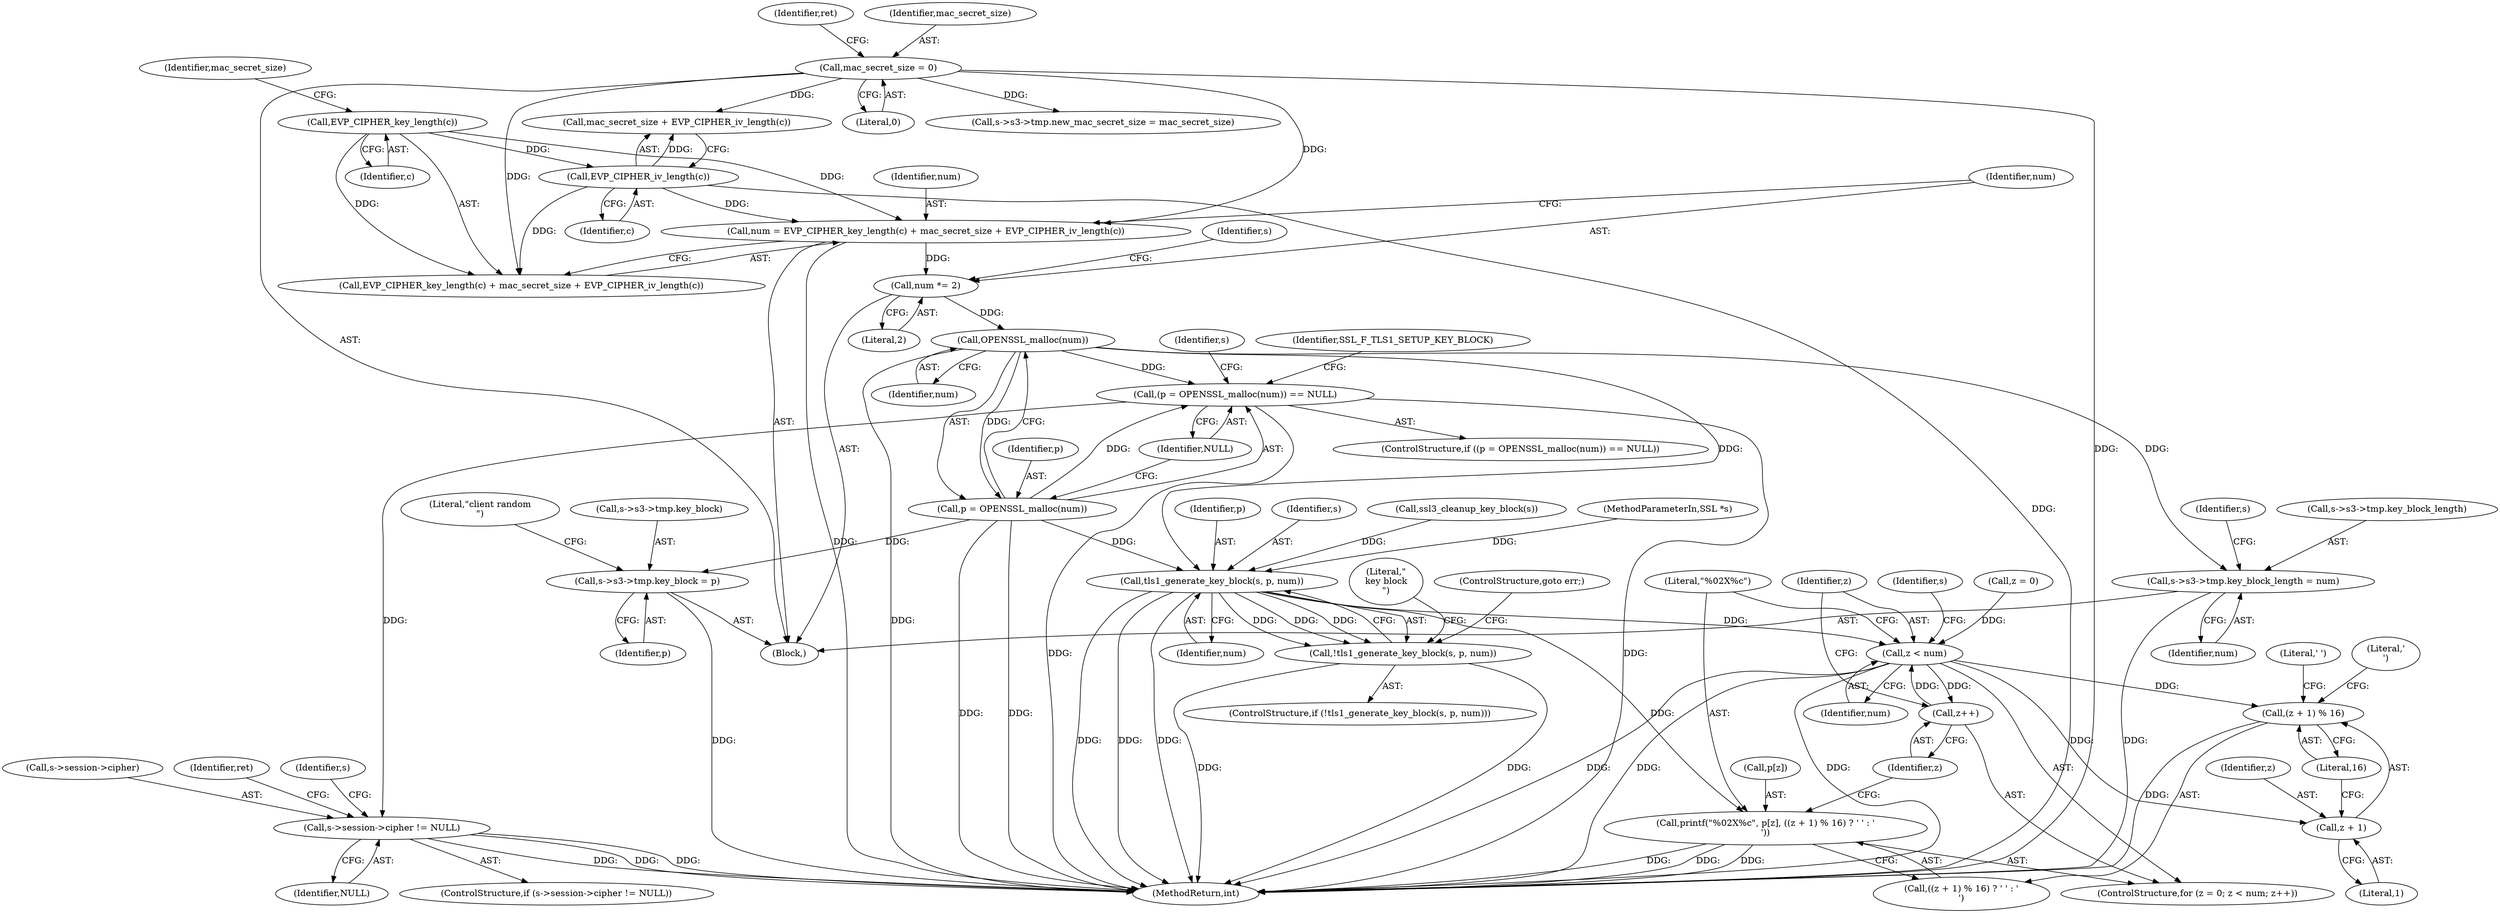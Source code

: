 digraph "0_openssl_4ad93618d26a3ea23d36ad5498ff4f59eff3a4d2_5@integer" {
"1000194" [label="(Call,num = EVP_CIPHER_key_length(c) + mac_secret_size + EVP_CIPHER_iv_length(c))"];
"1000197" [label="(Call,EVP_CIPHER_key_length(c))"];
"1000114" [label="(Call,mac_secret_size = 0)"];
"1000201" [label="(Call,EVP_CIPHER_iv_length(c))"];
"1000203" [label="(Call,num *= 2)"];
"1000212" [label="(Call,OPENSSL_malloc(num))"];
"1000209" [label="(Call,(p = OPENSSL_malloc(num)) == NULL)"];
"1000389" [label="(Call,s->session->cipher != NULL)"];
"1000210" [label="(Call,p = OPENSSL_malloc(num))"];
"1000229" [label="(Call,s->s3->tmp.key_block = p)"];
"1000334" [label="(Call,tls1_generate_key_block(s, p, num))"];
"1000333" [label="(Call,!tls1_generate_key_block(s, p, num))"];
"1000347" [label="(Call,z < num)"];
"1000350" [label="(Call,z++)"];
"1000358" [label="(Call,(z + 1) % 16)"];
"1000359" [label="(Call,z + 1)"];
"1000352" [label="(Call,printf(\"%02X%c\", p[z], ((z + 1) % 16) ? ' ' : '\n'))"];
"1000220" [label="(Call,s->s3->tmp.key_block_length = num)"];
"1000203" [label="(Call,num *= 2)"];
"1000335" [label="(Identifier,s)"];
"1000197" [label="(Call,EVP_CIPHER_key_length(c))"];
"1000352" [label="(Call,printf(\"%02X%c\", p[z], ((z + 1) % 16) ? ' ' : '\n'))"];
"1000103" [label="(Block,)"];
"1000344" [label="(Call,z = 0)"];
"1000205" [label="(Literal,2)"];
"1000332" [label="(ControlStructure,if (!tls1_generate_key_block(s, p, num)))"];
"1000348" [label="(Identifier,z)"];
"1000402" [label="(Identifier,s)"];
"1000239" [label="(Literal,\"client random\n\")"];
"1000210" [label="(Call,p = OPENSSL_malloc(num))"];
"1000334" [label="(Call,tls1_generate_key_block(s, p, num))"];
"1000206" [label="(Call,ssl3_cleanup_key_block(s))"];
"1000351" [label="(Identifier,z)"];
"1000358" [label="(Call,(z + 1) % 16)"];
"1000361" [label="(Literal,1)"];
"1000233" [label="(Identifier,s)"];
"1000202" [label="(Identifier,c)"];
"1000207" [label="(Identifier,s)"];
"1000354" [label="(Call,p[z])"];
"1000204" [label="(Identifier,num)"];
"1000359" [label="(Call,z + 1)"];
"1000362" [label="(Literal,16)"];
"1000213" [label="(Identifier,num)"];
"1000347" [label="(Call,z < num)"];
"1000116" [label="(Literal,0)"];
"1000185" [label="(Call,s->s3->tmp.new_mac_secret_size = mac_secret_size)"];
"1000194" [label="(Call,num = EVP_CIPHER_key_length(c) + mac_secret_size + EVP_CIPHER_iv_length(c))"];
"1000395" [label="(Identifier,NULL)"];
"1000229" [label="(Call,s->s3->tmp.key_block = p)"];
"1000102" [label="(MethodParameterIn,SSL *s)"];
"1000237" [label="(Identifier,p)"];
"1000389" [label="(Call,s->session->cipher != NULL)"];
"1000340" [label="(Literal,\"\nkey block\n\")"];
"1000198" [label="(Identifier,c)"];
"1000353" [label="(Literal,\"%02X%c\")"];
"1000228" [label="(Identifier,num)"];
"1000363" [label="(Literal,' ')"];
"1000360" [label="(Identifier,z)"];
"1000201" [label="(Call,EVP_CIPHER_iv_length(c))"];
"1000221" [label="(Call,s->s3->tmp.key_block_length)"];
"1000338" [label="(ControlStructure,goto err;)"];
"1000200" [label="(Identifier,mac_secret_size)"];
"1000199" [label="(Call,mac_secret_size + EVP_CIPHER_iv_length(c))"];
"1000337" [label="(Identifier,num)"];
"1000208" [label="(ControlStructure,if ((p = OPENSSL_malloc(num)) == NULL))"];
"1000336" [label="(Identifier,p)"];
"1000357" [label="(Call,((z + 1) % 16) ? ' ' : '\n')"];
"1000119" [label="(Identifier,ret)"];
"1000195" [label="(Identifier,num)"];
"1000212" [label="(Call,OPENSSL_malloc(num))"];
"1000437" [label="(MethodReturn,int)"];
"1000224" [label="(Identifier,s)"];
"1000390" [label="(Call,s->session->cipher)"];
"1000230" [label="(Call,s->s3->tmp.key_block)"];
"1000220" [label="(Call,s->s3->tmp.key_block_length = num)"];
"1000364" [label="(Literal,'\n')"];
"1000217" [label="(Identifier,SSL_F_TLS1_SETUP_KEY_BLOCK)"];
"1000115" [label="(Identifier,mac_secret_size)"];
"1000388" [label="(ControlStructure,if (s->session->cipher != NULL))"];
"1000333" [label="(Call,!tls1_generate_key_block(s, p, num))"];
"1000343" [label="(ControlStructure,for (z = 0; z < num; z++))"];
"1000349" [label="(Identifier,num)"];
"1000211" [label="(Identifier,p)"];
"1000350" [label="(Call,z++)"];
"1000209" [label="(Call,(p = OPENSSL_malloc(num)) == NULL)"];
"1000214" [label="(Identifier,NULL)"];
"1000432" [label="(Identifier,ret)"];
"1000114" [label="(Call,mac_secret_size = 0)"];
"1000370" [label="(Identifier,s)"];
"1000196" [label="(Call,EVP_CIPHER_key_length(c) + mac_secret_size + EVP_CIPHER_iv_length(c))"];
"1000194" -> "1000103"  [label="AST: "];
"1000194" -> "1000196"  [label="CFG: "];
"1000195" -> "1000194"  [label="AST: "];
"1000196" -> "1000194"  [label="AST: "];
"1000204" -> "1000194"  [label="CFG: "];
"1000194" -> "1000437"  [label="DDG: "];
"1000197" -> "1000194"  [label="DDG: "];
"1000114" -> "1000194"  [label="DDG: "];
"1000201" -> "1000194"  [label="DDG: "];
"1000194" -> "1000203"  [label="DDG: "];
"1000197" -> "1000196"  [label="AST: "];
"1000197" -> "1000198"  [label="CFG: "];
"1000198" -> "1000197"  [label="AST: "];
"1000200" -> "1000197"  [label="CFG: "];
"1000197" -> "1000196"  [label="DDG: "];
"1000197" -> "1000201"  [label="DDG: "];
"1000114" -> "1000103"  [label="AST: "];
"1000114" -> "1000116"  [label="CFG: "];
"1000115" -> "1000114"  [label="AST: "];
"1000116" -> "1000114"  [label="AST: "];
"1000119" -> "1000114"  [label="CFG: "];
"1000114" -> "1000437"  [label="DDG: "];
"1000114" -> "1000185"  [label="DDG: "];
"1000114" -> "1000196"  [label="DDG: "];
"1000114" -> "1000199"  [label="DDG: "];
"1000201" -> "1000199"  [label="AST: "];
"1000201" -> "1000202"  [label="CFG: "];
"1000202" -> "1000201"  [label="AST: "];
"1000199" -> "1000201"  [label="CFG: "];
"1000201" -> "1000437"  [label="DDG: "];
"1000201" -> "1000196"  [label="DDG: "];
"1000201" -> "1000199"  [label="DDG: "];
"1000203" -> "1000103"  [label="AST: "];
"1000203" -> "1000205"  [label="CFG: "];
"1000204" -> "1000203"  [label="AST: "];
"1000205" -> "1000203"  [label="AST: "];
"1000207" -> "1000203"  [label="CFG: "];
"1000203" -> "1000212"  [label="DDG: "];
"1000212" -> "1000210"  [label="AST: "];
"1000212" -> "1000213"  [label="CFG: "];
"1000213" -> "1000212"  [label="AST: "];
"1000210" -> "1000212"  [label="CFG: "];
"1000212" -> "1000437"  [label="DDG: "];
"1000212" -> "1000209"  [label="DDG: "];
"1000212" -> "1000210"  [label="DDG: "];
"1000212" -> "1000220"  [label="DDG: "];
"1000212" -> "1000334"  [label="DDG: "];
"1000209" -> "1000208"  [label="AST: "];
"1000209" -> "1000214"  [label="CFG: "];
"1000210" -> "1000209"  [label="AST: "];
"1000214" -> "1000209"  [label="AST: "];
"1000217" -> "1000209"  [label="CFG: "];
"1000224" -> "1000209"  [label="CFG: "];
"1000209" -> "1000437"  [label="DDG: "];
"1000209" -> "1000437"  [label="DDG: "];
"1000210" -> "1000209"  [label="DDG: "];
"1000209" -> "1000389"  [label="DDG: "];
"1000389" -> "1000388"  [label="AST: "];
"1000389" -> "1000395"  [label="CFG: "];
"1000390" -> "1000389"  [label="AST: "];
"1000395" -> "1000389"  [label="AST: "];
"1000402" -> "1000389"  [label="CFG: "];
"1000432" -> "1000389"  [label="CFG: "];
"1000389" -> "1000437"  [label="DDG: "];
"1000389" -> "1000437"  [label="DDG: "];
"1000389" -> "1000437"  [label="DDG: "];
"1000211" -> "1000210"  [label="AST: "];
"1000214" -> "1000210"  [label="CFG: "];
"1000210" -> "1000437"  [label="DDG: "];
"1000210" -> "1000437"  [label="DDG: "];
"1000210" -> "1000229"  [label="DDG: "];
"1000210" -> "1000334"  [label="DDG: "];
"1000229" -> "1000103"  [label="AST: "];
"1000229" -> "1000237"  [label="CFG: "];
"1000230" -> "1000229"  [label="AST: "];
"1000237" -> "1000229"  [label="AST: "];
"1000239" -> "1000229"  [label="CFG: "];
"1000229" -> "1000437"  [label="DDG: "];
"1000334" -> "1000333"  [label="AST: "];
"1000334" -> "1000337"  [label="CFG: "];
"1000335" -> "1000334"  [label="AST: "];
"1000336" -> "1000334"  [label="AST: "];
"1000337" -> "1000334"  [label="AST: "];
"1000333" -> "1000334"  [label="CFG: "];
"1000334" -> "1000437"  [label="DDG: "];
"1000334" -> "1000437"  [label="DDG: "];
"1000334" -> "1000437"  [label="DDG: "];
"1000334" -> "1000333"  [label="DDG: "];
"1000334" -> "1000333"  [label="DDG: "];
"1000334" -> "1000333"  [label="DDG: "];
"1000206" -> "1000334"  [label="DDG: "];
"1000102" -> "1000334"  [label="DDG: "];
"1000334" -> "1000347"  [label="DDG: "];
"1000334" -> "1000352"  [label="DDG: "];
"1000333" -> "1000332"  [label="AST: "];
"1000338" -> "1000333"  [label="CFG: "];
"1000340" -> "1000333"  [label="CFG: "];
"1000333" -> "1000437"  [label="DDG: "];
"1000333" -> "1000437"  [label="DDG: "];
"1000347" -> "1000343"  [label="AST: "];
"1000347" -> "1000349"  [label="CFG: "];
"1000348" -> "1000347"  [label="AST: "];
"1000349" -> "1000347"  [label="AST: "];
"1000353" -> "1000347"  [label="CFG: "];
"1000370" -> "1000347"  [label="CFG: "];
"1000347" -> "1000437"  [label="DDG: "];
"1000347" -> "1000437"  [label="DDG: "];
"1000347" -> "1000437"  [label="DDG: "];
"1000350" -> "1000347"  [label="DDG: "];
"1000344" -> "1000347"  [label="DDG: "];
"1000347" -> "1000350"  [label="DDG: "];
"1000347" -> "1000358"  [label="DDG: "];
"1000347" -> "1000359"  [label="DDG: "];
"1000350" -> "1000343"  [label="AST: "];
"1000350" -> "1000351"  [label="CFG: "];
"1000351" -> "1000350"  [label="AST: "];
"1000348" -> "1000350"  [label="CFG: "];
"1000358" -> "1000357"  [label="AST: "];
"1000358" -> "1000362"  [label="CFG: "];
"1000359" -> "1000358"  [label="AST: "];
"1000362" -> "1000358"  [label="AST: "];
"1000363" -> "1000358"  [label="CFG: "];
"1000364" -> "1000358"  [label="CFG: "];
"1000358" -> "1000437"  [label="DDG: "];
"1000359" -> "1000361"  [label="CFG: "];
"1000360" -> "1000359"  [label="AST: "];
"1000361" -> "1000359"  [label="AST: "];
"1000362" -> "1000359"  [label="CFG: "];
"1000352" -> "1000343"  [label="AST: "];
"1000352" -> "1000357"  [label="CFG: "];
"1000353" -> "1000352"  [label="AST: "];
"1000354" -> "1000352"  [label="AST: "];
"1000357" -> "1000352"  [label="AST: "];
"1000351" -> "1000352"  [label="CFG: "];
"1000352" -> "1000437"  [label="DDG: "];
"1000352" -> "1000437"  [label="DDG: "];
"1000352" -> "1000437"  [label="DDG: "];
"1000220" -> "1000103"  [label="AST: "];
"1000220" -> "1000228"  [label="CFG: "];
"1000221" -> "1000220"  [label="AST: "];
"1000228" -> "1000220"  [label="AST: "];
"1000233" -> "1000220"  [label="CFG: "];
"1000220" -> "1000437"  [label="DDG: "];
}
